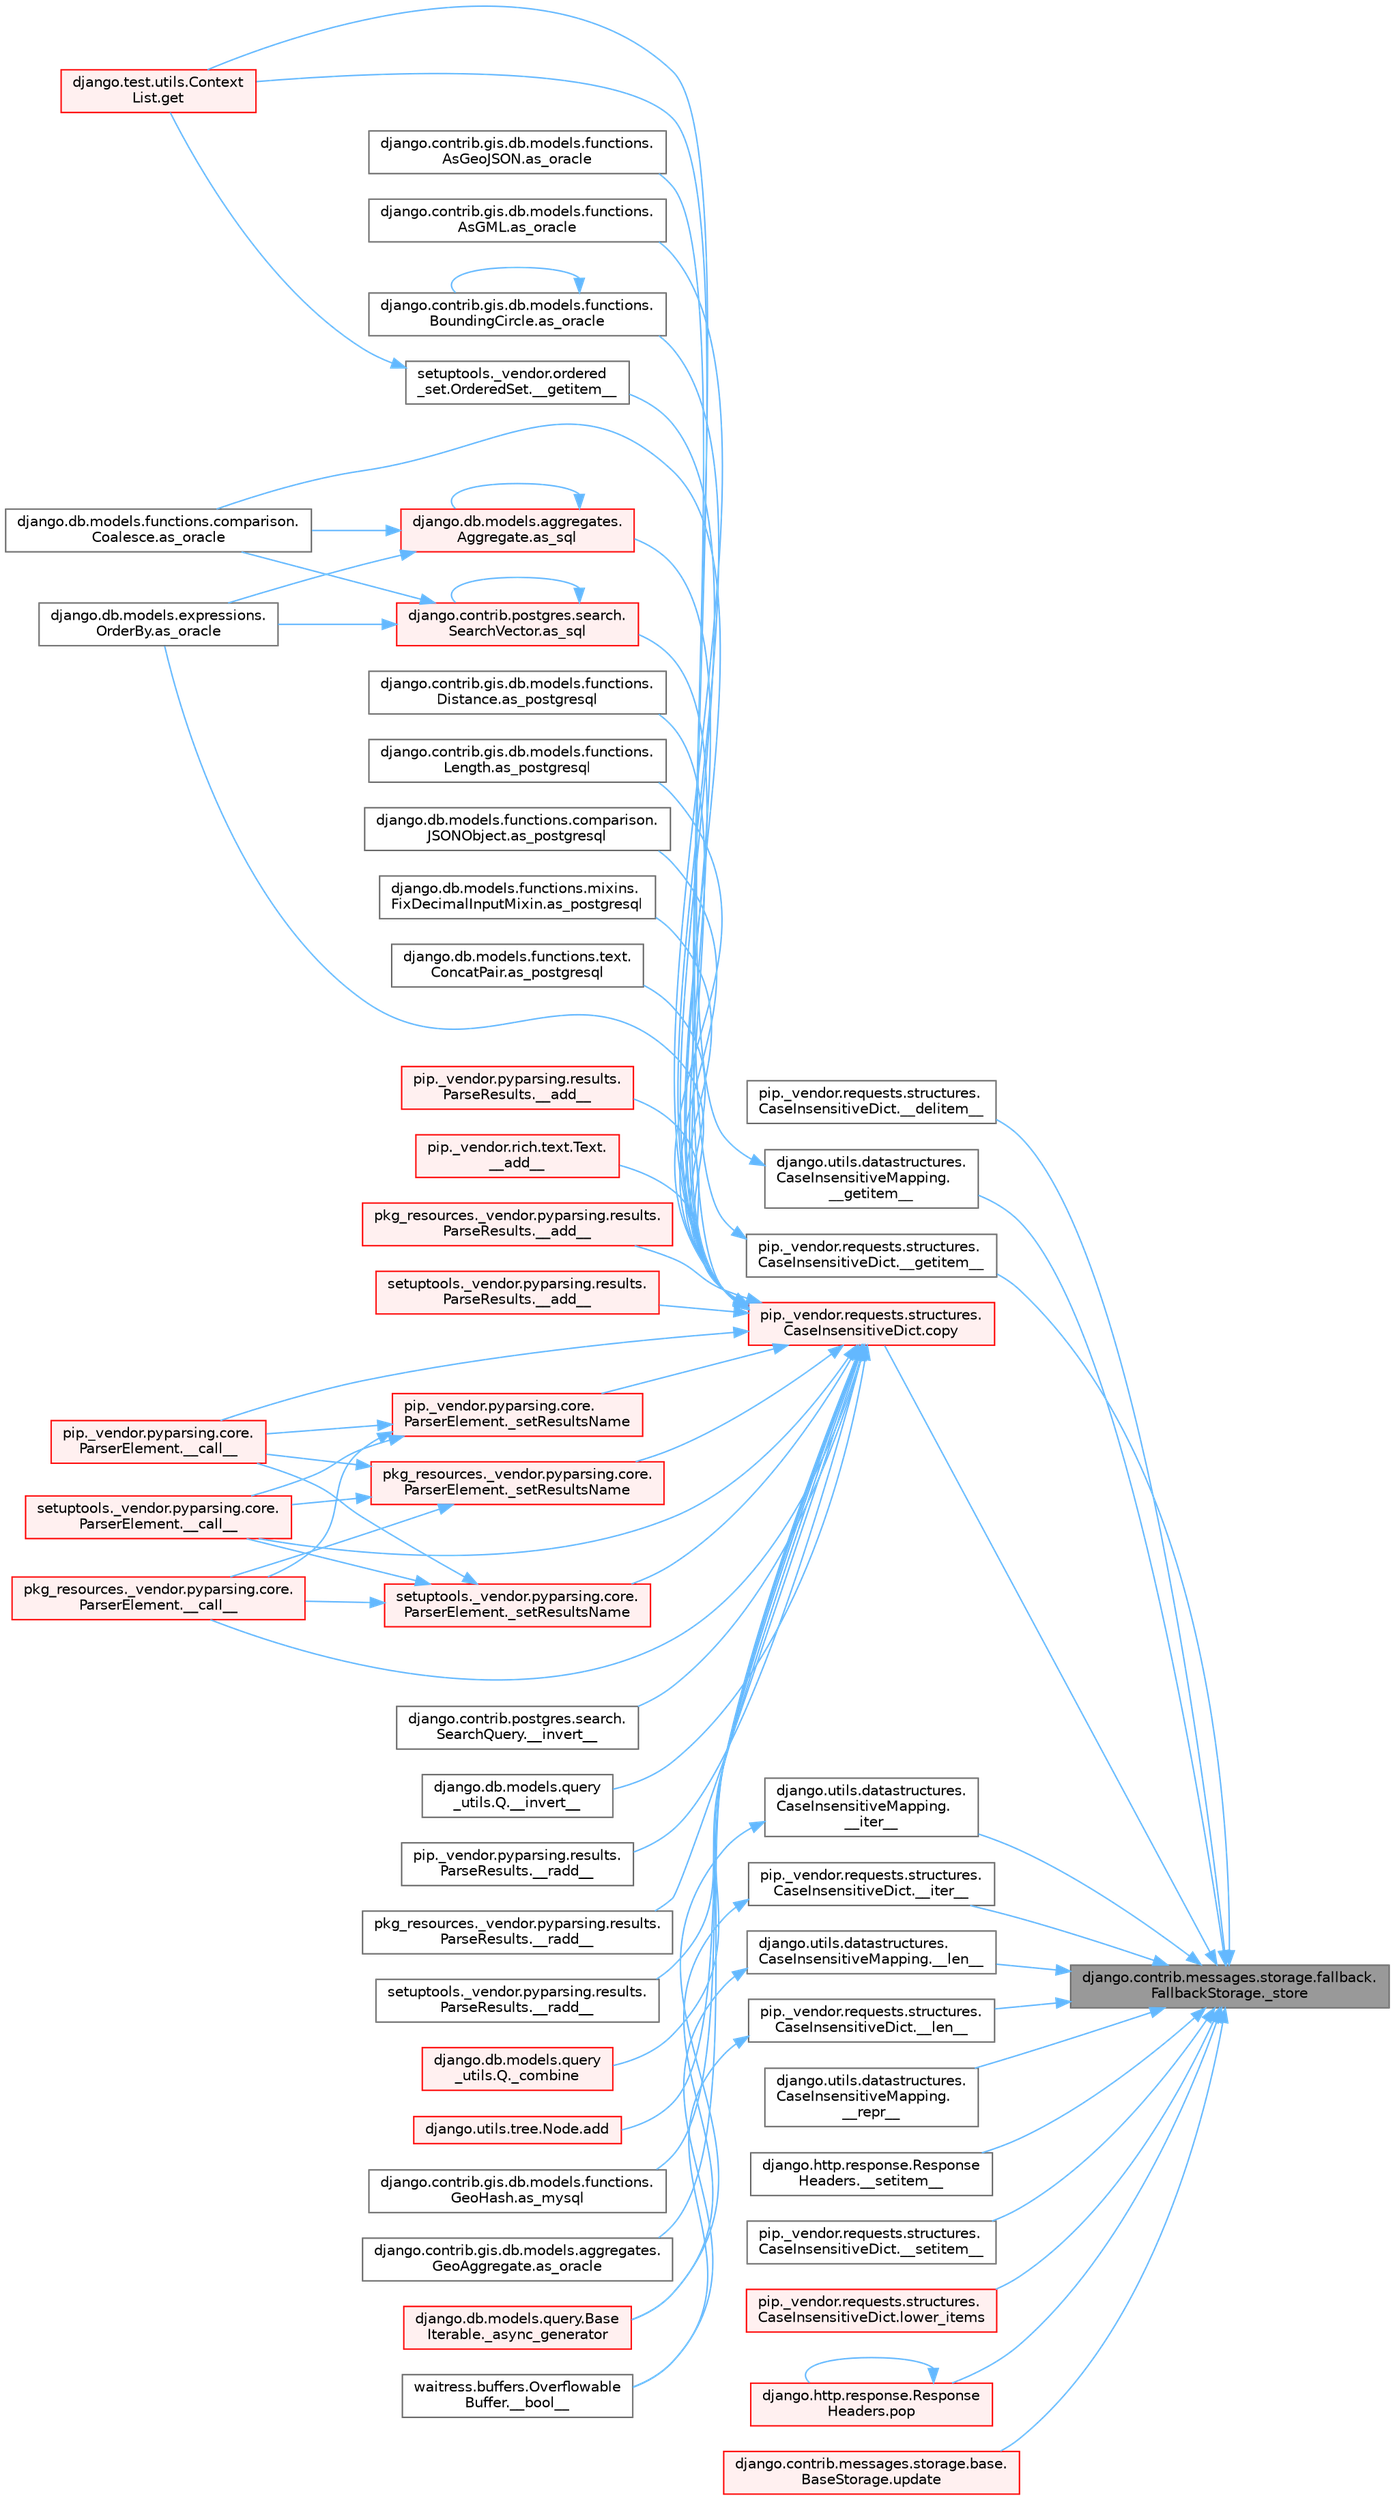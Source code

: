 digraph "django.contrib.messages.storage.fallback.FallbackStorage._store"
{
 // LATEX_PDF_SIZE
  bgcolor="transparent";
  edge [fontname=Helvetica,fontsize=10,labelfontname=Helvetica,labelfontsize=10];
  node [fontname=Helvetica,fontsize=10,shape=box,height=0.2,width=0.4];
  rankdir="RL";
  Node1 [id="Node000001",label="django.contrib.messages.storage.fallback.\lFallbackStorage._store",height=0.2,width=0.4,color="gray40", fillcolor="grey60", style="filled", fontcolor="black",tooltip=" "];
  Node1 -> Node2 [id="edge1_Node000001_Node000002",dir="back",color="steelblue1",style="solid",tooltip=" "];
  Node2 [id="Node000002",label="pip._vendor.requests.structures.\lCaseInsensitiveDict.__delitem__",height=0.2,width=0.4,color="grey40", fillcolor="white", style="filled",URL="$classpip_1_1__vendor_1_1requests_1_1structures_1_1_case_insensitive_dict.html#acdf679708a5532460a6189bd69fbd117",tooltip=" "];
  Node1 -> Node3 [id="edge2_Node000001_Node000003",dir="back",color="steelblue1",style="solid",tooltip=" "];
  Node3 [id="Node000003",label="django.utils.datastructures.\lCaseInsensitiveMapping.\l__getitem__",height=0.2,width=0.4,color="grey40", fillcolor="white", style="filled",URL="$classdjango_1_1utils_1_1datastructures_1_1_case_insensitive_mapping.html#afbf362abe55f076c84dd47d7edb08f0c",tooltip=" "];
  Node3 -> Node4 [id="edge3_Node000003_Node000004",dir="back",color="steelblue1",style="solid",tooltip=" "];
  Node4 [id="Node000004",label="django.test.utils.Context\lList.get",height=0.2,width=0.4,color="red", fillcolor="#FFF0F0", style="filled",URL="$classdjango_1_1test_1_1utils_1_1_context_list.html#a1797663a8ac92f44dcb9ad281a896842",tooltip=" "];
  Node1 -> Node118 [id="edge4_Node000001_Node000118",dir="back",color="steelblue1",style="solid",tooltip=" "];
  Node118 [id="Node000118",label="pip._vendor.requests.structures.\lCaseInsensitiveDict.__getitem__",height=0.2,width=0.4,color="grey40", fillcolor="white", style="filled",URL="$classpip_1_1__vendor_1_1requests_1_1structures_1_1_case_insensitive_dict.html#aec826b01ca5c3adf1b21d1bd9cc42478",tooltip=" "];
  Node118 -> Node4 [id="edge5_Node000118_Node000004",dir="back",color="steelblue1",style="solid",tooltip=" "];
  Node1 -> Node119 [id="edge6_Node000001_Node000119",dir="back",color="steelblue1",style="solid",tooltip=" "];
  Node119 [id="Node000119",label="django.utils.datastructures.\lCaseInsensitiveMapping.\l__iter__",height=0.2,width=0.4,color="grey40", fillcolor="white", style="filled",URL="$classdjango_1_1utils_1_1datastructures_1_1_case_insensitive_mapping.html#ae3d4efb6f023f67a25d68024aaaba2b5",tooltip=" "];
  Node119 -> Node56 [id="edge7_Node000119_Node000056",dir="back",color="steelblue1",style="solid",tooltip=" "];
  Node56 [id="Node000056",label="django.db.models.query.Base\lIterable._async_generator",height=0.2,width=0.4,color="red", fillcolor="#FFF0F0", style="filled",URL="$classdjango_1_1db_1_1models_1_1query_1_1_base_iterable.html#a3ecc2267976bc6628d1fe84d78355144",tooltip=" "];
  Node1 -> Node120 [id="edge8_Node000001_Node000120",dir="back",color="steelblue1",style="solid",tooltip=" "];
  Node120 [id="Node000120",label="pip._vendor.requests.structures.\lCaseInsensitiveDict.__iter__",height=0.2,width=0.4,color="grey40", fillcolor="white", style="filled",URL="$classpip_1_1__vendor_1_1requests_1_1structures_1_1_case_insensitive_dict.html#aeb19d423c889e251495dd0a636ca97fe",tooltip=" "];
  Node120 -> Node56 [id="edge9_Node000120_Node000056",dir="back",color="steelblue1",style="solid",tooltip=" "];
  Node1 -> Node121 [id="edge10_Node000001_Node000121",dir="back",color="steelblue1",style="solid",tooltip=" "];
  Node121 [id="Node000121",label="django.utils.datastructures.\lCaseInsensitiveMapping.__len__",height=0.2,width=0.4,color="grey40", fillcolor="white", style="filled",URL="$classdjango_1_1utils_1_1datastructures_1_1_case_insensitive_mapping.html#afb6f3c1fe3a4a40af3c660eec924e2e0",tooltip=" "];
  Node121 -> Node105 [id="edge11_Node000121_Node000105",dir="back",color="steelblue1",style="solid",tooltip=" "];
  Node105 [id="Node000105",label="waitress.buffers.Overflowable\lBuffer.__bool__",height=0.2,width=0.4,color="grey40", fillcolor="white", style="filled",URL="$classwaitress_1_1buffers_1_1_overflowable_buffer.html#afb6d9eccdeea0e50b91f9281878e017a",tooltip=" "];
  Node1 -> Node122 [id="edge12_Node000001_Node000122",dir="back",color="steelblue1",style="solid",tooltip=" "];
  Node122 [id="Node000122",label="pip._vendor.requests.structures.\lCaseInsensitiveDict.__len__",height=0.2,width=0.4,color="grey40", fillcolor="white", style="filled",URL="$classpip_1_1__vendor_1_1requests_1_1structures_1_1_case_insensitive_dict.html#a372008a9a9918959698a3b1adc14ba33",tooltip=" "];
  Node122 -> Node105 [id="edge13_Node000122_Node000105",dir="back",color="steelblue1",style="solid",tooltip=" "];
  Node1 -> Node123 [id="edge14_Node000001_Node000123",dir="back",color="steelblue1",style="solid",tooltip=" "];
  Node123 [id="Node000123",label="django.utils.datastructures.\lCaseInsensitiveMapping.\l__repr__",height=0.2,width=0.4,color="grey40", fillcolor="white", style="filled",URL="$classdjango_1_1utils_1_1datastructures_1_1_case_insensitive_mapping.html#ac83e4314ad63698d56045855326fb1d6",tooltip=" "];
  Node1 -> Node124 [id="edge15_Node000001_Node000124",dir="back",color="steelblue1",style="solid",tooltip=" "];
  Node124 [id="Node000124",label="django.http.response.Response\lHeaders.__setitem__",height=0.2,width=0.4,color="grey40", fillcolor="white", style="filled",URL="$classdjango_1_1http_1_1response_1_1_response_headers.html#a940e9dc321917d0c40177ebd4e7871b7",tooltip=" "];
  Node1 -> Node125 [id="edge16_Node000001_Node000125",dir="back",color="steelblue1",style="solid",tooltip=" "];
  Node125 [id="Node000125",label="pip._vendor.requests.structures.\lCaseInsensitiveDict.__setitem__",height=0.2,width=0.4,color="grey40", fillcolor="white", style="filled",URL="$classpip_1_1__vendor_1_1requests_1_1structures_1_1_case_insensitive_dict.html#a422179baadab5debf8bed8c4bcce045c",tooltip=" "];
  Node1 -> Node126 [id="edge17_Node000001_Node000126",dir="back",color="steelblue1",style="solid",tooltip=" "];
  Node126 [id="Node000126",label="pip._vendor.requests.structures.\lCaseInsensitiveDict.copy",height=0.2,width=0.4,color="red", fillcolor="#FFF0F0", style="filled",URL="$classpip_1_1__vendor_1_1requests_1_1structures_1_1_case_insensitive_dict.html#a2d80c1a56c57eb40550b30eb7d76c571",tooltip=" "];
  Node126 -> Node127 [id="edge18_Node000126_Node000127",dir="back",color="steelblue1",style="solid",tooltip=" "];
  Node127 [id="Node000127",label="pip._vendor.pyparsing.results.\lParseResults.__add__",height=0.2,width=0.4,color="red", fillcolor="#FFF0F0", style="filled",URL="$classpip_1_1__vendor_1_1pyparsing_1_1results_1_1_parse_results.html#a3d042ec44a5277aec415d0527b3aa0f2",tooltip=" "];
  Node126 -> Node129 [id="edge19_Node000126_Node000129",dir="back",color="steelblue1",style="solid",tooltip=" "];
  Node129 [id="Node000129",label="pip._vendor.rich.text.Text.\l__add__",height=0.2,width=0.4,color="red", fillcolor="#FFF0F0", style="filled",URL="$classpip_1_1__vendor_1_1rich_1_1text_1_1_text.html#a53ddbcca645bcd523cc7875ede6a2691",tooltip=" "];
  Node126 -> Node130 [id="edge20_Node000126_Node000130",dir="back",color="steelblue1",style="solid",tooltip=" "];
  Node130 [id="Node000130",label="pkg_resources._vendor.pyparsing.results.\lParseResults.__add__",height=0.2,width=0.4,color="red", fillcolor="#FFF0F0", style="filled",URL="$classpkg__resources_1_1__vendor_1_1pyparsing_1_1results_1_1_parse_results.html#aac08c0df1060499bad944971ca3442b9",tooltip=" "];
  Node126 -> Node131 [id="edge21_Node000126_Node000131",dir="back",color="steelblue1",style="solid",tooltip=" "];
  Node131 [id="Node000131",label="setuptools._vendor.pyparsing.results.\lParseResults.__add__",height=0.2,width=0.4,color="red", fillcolor="#FFF0F0", style="filled",URL="$classsetuptools_1_1__vendor_1_1pyparsing_1_1results_1_1_parse_results.html#afddc4e6ba70870fb80a50fb1f12f43e3",tooltip=" "];
  Node126 -> Node132 [id="edge22_Node000126_Node000132",dir="back",color="steelblue1",style="solid",tooltip=" "];
  Node132 [id="Node000132",label="pip._vendor.pyparsing.core.\lParserElement.__call__",height=0.2,width=0.4,color="red", fillcolor="#FFF0F0", style="filled",URL="$classpip_1_1__vendor_1_1pyparsing_1_1core_1_1_parser_element.html#a2f5f22bc974026e007e59ad948002d7d",tooltip=" "];
  Node126 -> Node135 [id="edge23_Node000126_Node000135",dir="back",color="steelblue1",style="solid",tooltip=" "];
  Node135 [id="Node000135",label="pkg_resources._vendor.pyparsing.core.\lParserElement.__call__",height=0.2,width=0.4,color="red", fillcolor="#FFF0F0", style="filled",URL="$classpkg__resources_1_1__vendor_1_1pyparsing_1_1core_1_1_parser_element.html#afcbb17119d97bfa6d626db404fc46c5d",tooltip=" "];
  Node126 -> Node136 [id="edge24_Node000126_Node000136",dir="back",color="steelblue1",style="solid",tooltip=" "];
  Node136 [id="Node000136",label="setuptools._vendor.pyparsing.core.\lParserElement.__call__",height=0.2,width=0.4,color="red", fillcolor="#FFF0F0", style="filled",URL="$classsetuptools_1_1__vendor_1_1pyparsing_1_1core_1_1_parser_element.html#a28d20326a3f54e2777adc97073328291",tooltip=" "];
  Node126 -> Node137 [id="edge25_Node000126_Node000137",dir="back",color="steelblue1",style="solid",tooltip=" "];
  Node137 [id="Node000137",label="setuptools._vendor.ordered\l_set.OrderedSet.__getitem__",height=0.2,width=0.4,color="grey40", fillcolor="white", style="filled",URL="$classsetuptools_1_1__vendor_1_1ordered__set_1_1_ordered_set.html#aaa8657c0e85788ac2555cc46176b060c",tooltip=" "];
  Node137 -> Node4 [id="edge26_Node000137_Node000004",dir="back",color="steelblue1",style="solid",tooltip=" "];
  Node126 -> Node138 [id="edge27_Node000126_Node000138",dir="back",color="steelblue1",style="solid",tooltip=" "];
  Node138 [id="Node000138",label="django.contrib.postgres.search.\lSearchQuery.__invert__",height=0.2,width=0.4,color="grey40", fillcolor="white", style="filled",URL="$classdjango_1_1contrib_1_1postgres_1_1search_1_1_search_query.html#ac6a7b74e22559ee2d0e348855bb3d42f",tooltip=" "];
  Node126 -> Node139 [id="edge28_Node000126_Node000139",dir="back",color="steelblue1",style="solid",tooltip=" "];
  Node139 [id="Node000139",label="django.db.models.query\l_utils.Q.__invert__",height=0.2,width=0.4,color="grey40", fillcolor="white", style="filled",URL="$classdjango_1_1db_1_1models_1_1query__utils_1_1_q.html#aaeda3970880cceb191cb640593f80bdf",tooltip=" "];
  Node126 -> Node140 [id="edge29_Node000126_Node000140",dir="back",color="steelblue1",style="solid",tooltip=" "];
  Node140 [id="Node000140",label="pip._vendor.pyparsing.results.\lParseResults.__radd__",height=0.2,width=0.4,color="grey40", fillcolor="white", style="filled",URL="$classpip_1_1__vendor_1_1pyparsing_1_1results_1_1_parse_results.html#afe7d2f27df6497e29cb2cfcd08d8dd40",tooltip=" "];
  Node126 -> Node141 [id="edge30_Node000126_Node000141",dir="back",color="steelblue1",style="solid",tooltip=" "];
  Node141 [id="Node000141",label="pkg_resources._vendor.pyparsing.results.\lParseResults.__radd__",height=0.2,width=0.4,color="grey40", fillcolor="white", style="filled",URL="$classpkg__resources_1_1__vendor_1_1pyparsing_1_1results_1_1_parse_results.html#a7a988886fbf5c1a9187986384e4df86a",tooltip=" "];
  Node126 -> Node142 [id="edge31_Node000126_Node000142",dir="back",color="steelblue1",style="solid",tooltip=" "];
  Node142 [id="Node000142",label="setuptools._vendor.pyparsing.results.\lParseResults.__radd__",height=0.2,width=0.4,color="grey40", fillcolor="white", style="filled",URL="$classsetuptools_1_1__vendor_1_1pyparsing_1_1results_1_1_parse_results.html#ae4ccddd5f7c4b56e755d4742bc029335",tooltip=" "];
  Node126 -> Node143 [id="edge32_Node000126_Node000143",dir="back",color="steelblue1",style="solid",tooltip=" "];
  Node143 [id="Node000143",label="django.db.models.query\l_utils.Q._combine",height=0.2,width=0.4,color="red", fillcolor="#FFF0F0", style="filled",URL="$classdjango_1_1db_1_1models_1_1query__utils_1_1_q.html#ade621b98231b73615e1aa3a726560c55",tooltip=" "];
  Node126 -> Node156 [id="edge33_Node000126_Node000156",dir="back",color="steelblue1",style="solid",tooltip=" "];
  Node156 [id="Node000156",label="pip._vendor.pyparsing.core.\lParserElement._setResultsName",height=0.2,width=0.4,color="red", fillcolor="#FFF0F0", style="filled",URL="$classpip_1_1__vendor_1_1pyparsing_1_1core_1_1_parser_element.html#a4682554ec6560cf3d1060cba60212b54",tooltip=" "];
  Node156 -> Node132 [id="edge34_Node000156_Node000132",dir="back",color="steelblue1",style="solid",tooltip=" "];
  Node156 -> Node135 [id="edge35_Node000156_Node000135",dir="back",color="steelblue1",style="solid",tooltip=" "];
  Node156 -> Node136 [id="edge36_Node000156_Node000136",dir="back",color="steelblue1",style="solid",tooltip=" "];
  Node126 -> Node160 [id="edge37_Node000126_Node000160",dir="back",color="steelblue1",style="solid",tooltip=" "];
  Node160 [id="Node000160",label="pkg_resources._vendor.pyparsing.core.\lParserElement._setResultsName",height=0.2,width=0.4,color="red", fillcolor="#FFF0F0", style="filled",URL="$classpkg__resources_1_1__vendor_1_1pyparsing_1_1core_1_1_parser_element.html#a84c9abb71474719f0beed3a171d4d031",tooltip=" "];
  Node160 -> Node132 [id="edge38_Node000160_Node000132",dir="back",color="steelblue1",style="solid",tooltip=" "];
  Node160 -> Node135 [id="edge39_Node000160_Node000135",dir="back",color="steelblue1",style="solid",tooltip=" "];
  Node160 -> Node136 [id="edge40_Node000160_Node000136",dir="back",color="steelblue1",style="solid",tooltip=" "];
  Node126 -> Node161 [id="edge41_Node000126_Node000161",dir="back",color="steelblue1",style="solid",tooltip=" "];
  Node161 [id="Node000161",label="setuptools._vendor.pyparsing.core.\lParserElement._setResultsName",height=0.2,width=0.4,color="red", fillcolor="#FFF0F0", style="filled",URL="$classsetuptools_1_1__vendor_1_1pyparsing_1_1core_1_1_parser_element.html#ad1c3dd5ac98b4103f6c2a679005e141b",tooltip=" "];
  Node161 -> Node132 [id="edge42_Node000161_Node000132",dir="back",color="steelblue1",style="solid",tooltip=" "];
  Node161 -> Node135 [id="edge43_Node000161_Node000135",dir="back",color="steelblue1",style="solid",tooltip=" "];
  Node161 -> Node136 [id="edge44_Node000161_Node000136",dir="back",color="steelblue1",style="solid",tooltip=" "];
  Node126 -> Node162 [id="edge45_Node000126_Node000162",dir="back",color="steelblue1",style="solid",tooltip=" "];
  Node162 [id="Node000162",label="django.utils.tree.Node.add",height=0.2,width=0.4,color="red", fillcolor="#FFF0F0", style="filled",URL="$classdjango_1_1utils_1_1tree_1_1_node.html#a2c883d105b5c9cfd32bff72c7469f18c",tooltip=" "];
  Node126 -> Node298 [id="edge46_Node000126_Node000298",dir="back",color="steelblue1",style="solid",tooltip=" "];
  Node298 [id="Node000298",label="django.contrib.gis.db.models.functions.\lGeoHash.as_mysql",height=0.2,width=0.4,color="grey40", fillcolor="white", style="filled",URL="$classdjango_1_1contrib_1_1gis_1_1db_1_1models_1_1functions_1_1_geo_hash.html#a68a859b5c99e8450f6a4df79ef08fd89",tooltip=" "];
  Node126 -> Node299 [id="edge47_Node000126_Node000299",dir="back",color="steelblue1",style="solid",tooltip=" "];
  Node299 [id="Node000299",label="django.contrib.gis.db.models.aggregates.\lGeoAggregate.as_oracle",height=0.2,width=0.4,color="grey40", fillcolor="white", style="filled",URL="$classdjango_1_1contrib_1_1gis_1_1db_1_1models_1_1aggregates_1_1_geo_aggregate.html#a537ce307d50a80a372c22e07a9f25fa6",tooltip=" "];
  Node126 -> Node300 [id="edge48_Node000126_Node000300",dir="back",color="steelblue1",style="solid",tooltip=" "];
  Node300 [id="Node000300",label="django.contrib.gis.db.models.functions.\lAsGeoJSON.as_oracle",height=0.2,width=0.4,color="grey40", fillcolor="white", style="filled",URL="$classdjango_1_1contrib_1_1gis_1_1db_1_1models_1_1functions_1_1_as_geo_j_s_o_n.html#ae6e5acc7a92749f69dc7b18a973ffaae",tooltip=" "];
  Node126 -> Node301 [id="edge49_Node000126_Node000301",dir="back",color="steelblue1",style="solid",tooltip=" "];
  Node301 [id="Node000301",label="django.contrib.gis.db.models.functions.\lAsGML.as_oracle",height=0.2,width=0.4,color="grey40", fillcolor="white", style="filled",URL="$classdjango_1_1contrib_1_1gis_1_1db_1_1models_1_1functions_1_1_as_g_m_l.html#a0a70238d2ad8f058ef86dbfc6e8f3566",tooltip=" "];
  Node126 -> Node302 [id="edge50_Node000126_Node000302",dir="back",color="steelblue1",style="solid",tooltip=" "];
  Node302 [id="Node000302",label="django.contrib.gis.db.models.functions.\lBoundingCircle.as_oracle",height=0.2,width=0.4,color="grey40", fillcolor="white", style="filled",URL="$classdjango_1_1contrib_1_1gis_1_1db_1_1models_1_1functions_1_1_bounding_circle.html#a63203e27009441455a424b3a41593cd6",tooltip=" "];
  Node302 -> Node302 [id="edge51_Node000302_Node000302",dir="back",color="steelblue1",style="solid",tooltip=" "];
  Node126 -> Node303 [id="edge52_Node000126_Node000303",dir="back",color="steelblue1",style="solid",tooltip=" "];
  Node303 [id="Node000303",label="django.db.models.expressions.\lOrderBy.as_oracle",height=0.2,width=0.4,color="grey40", fillcolor="white", style="filled",URL="$classdjango_1_1db_1_1models_1_1expressions_1_1_order_by.html#af9b6ede9b0df85d6bcf54f983b3a8f6a",tooltip=" "];
  Node126 -> Node304 [id="edge53_Node000126_Node000304",dir="back",color="steelblue1",style="solid",tooltip=" "];
  Node304 [id="Node000304",label="django.db.models.functions.comparison.\lCoalesce.as_oracle",height=0.2,width=0.4,color="grey40", fillcolor="white", style="filled",URL="$classdjango_1_1db_1_1models_1_1functions_1_1comparison_1_1_coalesce.html#a1bbeea180ef3ef4d8ba5d51d33d6ef85",tooltip=" "];
  Node126 -> Node305 [id="edge54_Node000126_Node000305",dir="back",color="steelblue1",style="solid",tooltip=" "];
  Node305 [id="Node000305",label="django.contrib.gis.db.models.functions.\lDistance.as_postgresql",height=0.2,width=0.4,color="grey40", fillcolor="white", style="filled",URL="$classdjango_1_1contrib_1_1gis_1_1db_1_1models_1_1functions_1_1_distance.html#aa3844ad184f636fc69dec6e4ec51bce5",tooltip=" "];
  Node126 -> Node306 [id="edge55_Node000126_Node000306",dir="back",color="steelblue1",style="solid",tooltip=" "];
  Node306 [id="Node000306",label="django.contrib.gis.db.models.functions.\lLength.as_postgresql",height=0.2,width=0.4,color="grey40", fillcolor="white", style="filled",URL="$classdjango_1_1contrib_1_1gis_1_1db_1_1models_1_1functions_1_1_length.html#a32b7fc6b989a562d19b2ef3ea8a4d5aa",tooltip=" "];
  Node126 -> Node307 [id="edge56_Node000126_Node000307",dir="back",color="steelblue1",style="solid",tooltip=" "];
  Node307 [id="Node000307",label="django.db.models.functions.comparison.\lJSONObject.as_postgresql",height=0.2,width=0.4,color="grey40", fillcolor="white", style="filled",URL="$classdjango_1_1db_1_1models_1_1functions_1_1comparison_1_1_j_s_o_n_object.html#a43063faf2ecdd6c9dd3b5cae48336fac",tooltip=" "];
  Node126 -> Node308 [id="edge57_Node000126_Node000308",dir="back",color="steelblue1",style="solid",tooltip=" "];
  Node308 [id="Node000308",label="django.db.models.functions.mixins.\lFixDecimalInputMixin.as_postgresql",height=0.2,width=0.4,color="grey40", fillcolor="white", style="filled",URL="$classdjango_1_1db_1_1models_1_1functions_1_1mixins_1_1_fix_decimal_input_mixin.html#a064b38a679e55776f87518bc24a2f4a0",tooltip=" "];
  Node126 -> Node309 [id="edge58_Node000126_Node000309",dir="back",color="steelblue1",style="solid",tooltip=" "];
  Node309 [id="Node000309",label="django.db.models.functions.text.\lConcatPair.as_postgresql",height=0.2,width=0.4,color="grey40", fillcolor="white", style="filled",URL="$classdjango_1_1db_1_1models_1_1functions_1_1text_1_1_concat_pair.html#a8880d9c18439ef9091fa52b5121689db",tooltip=" "];
  Node126 -> Node310 [id="edge59_Node000126_Node000310",dir="back",color="steelblue1",style="solid",tooltip=" "];
  Node310 [id="Node000310",label="django.contrib.postgres.search.\lSearchVector.as_sql",height=0.2,width=0.4,color="red", fillcolor="#FFF0F0", style="filled",URL="$classdjango_1_1contrib_1_1postgres_1_1search_1_1_search_vector.html#a05812851011102db0b0966e4853bb77a",tooltip=" "];
  Node310 -> Node303 [id="edge60_Node000310_Node000303",dir="back",color="steelblue1",style="solid",tooltip=" "];
  Node310 -> Node304 [id="edge61_Node000310_Node000304",dir="back",color="steelblue1",style="solid",tooltip=" "];
  Node310 -> Node310 [id="edge62_Node000310_Node000310",dir="back",color="steelblue1",style="solid",tooltip=" "];
  Node126 -> Node337 [id="edge63_Node000126_Node000337",dir="back",color="steelblue1",style="solid",tooltip=" "];
  Node337 [id="Node000337",label="django.db.models.aggregates.\lAggregate.as_sql",height=0.2,width=0.4,color="red", fillcolor="#FFF0F0", style="filled",URL="$classdjango_1_1db_1_1models_1_1aggregates_1_1_aggregate.html#aeb213202f480fabf5956d513efab08d6",tooltip=" "];
  Node337 -> Node303 [id="edge64_Node000337_Node000303",dir="back",color="steelblue1",style="solid",tooltip=" "];
  Node337 -> Node304 [id="edge65_Node000337_Node000304",dir="back",color="steelblue1",style="solid",tooltip=" "];
  Node337 -> Node337 [id="edge66_Node000337_Node000337",dir="back",color="steelblue1",style="solid",tooltip=" "];
  Node1 -> Node3059 [id="edge67_Node000001_Node003059",dir="back",color="steelblue1",style="solid",tooltip=" "];
  Node3059 [id="Node003059",label="pip._vendor.requests.structures.\lCaseInsensitiveDict.lower_items",height=0.2,width=0.4,color="red", fillcolor="#FFF0F0", style="filled",URL="$classpip_1_1__vendor_1_1requests_1_1structures_1_1_case_insensitive_dict.html#ad7ed68245f8f83b7f281569842abd2fe",tooltip=" "];
  Node1 -> Node3061 [id="edge68_Node000001_Node003061",dir="back",color="steelblue1",style="solid",tooltip=" "];
  Node3061 [id="Node003061",label="django.http.response.Response\lHeaders.pop",height=0.2,width=0.4,color="red", fillcolor="#FFF0F0", style="filled",URL="$classdjango_1_1http_1_1response_1_1_response_headers.html#aa2dbc298a7ac61c27b354feb128fec5c",tooltip=" "];
  Node3061 -> Node3061 [id="edge69_Node003061_Node003061",dir="back",color="steelblue1",style="solid",tooltip=" "];
  Node1 -> Node58 [id="edge70_Node000001_Node000058",dir="back",color="steelblue1",style="solid",tooltip=" "];
  Node58 [id="Node000058",label="django.contrib.messages.storage.base.\lBaseStorage.update",height=0.2,width=0.4,color="red", fillcolor="#FFF0F0", style="filled",URL="$classdjango_1_1contrib_1_1messages_1_1storage_1_1base_1_1_base_storage.html#a6e7b6b257bc8af4bd1d58d53235679a2",tooltip=" "];
}
